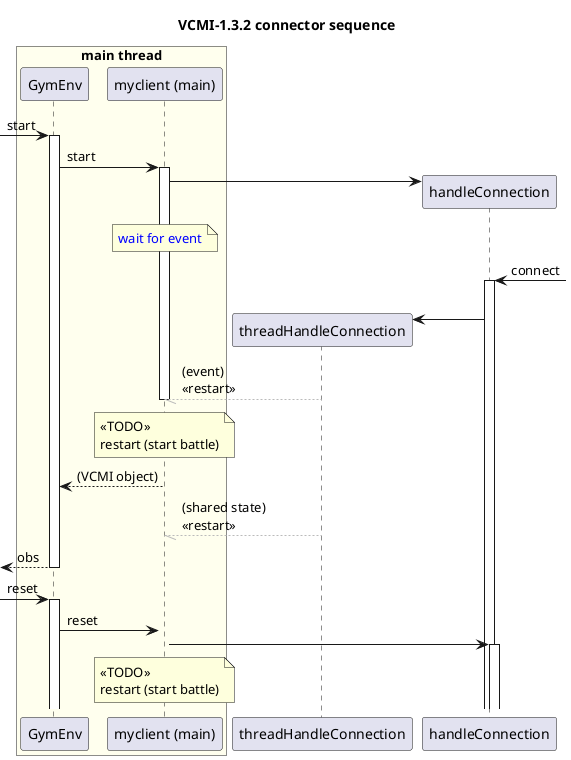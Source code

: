 @startuml "vcmi-1.32-connector-sequence"

title "VCMI-1.3.2 connector sequence"

!function $desc($txt)
!return "<font:Arial><color:Gray><i>// "+$txt+"</i></color></font>"
!endfunction

box "main thread" #ffe
  participant GymEnv as gym
  participant "myclient (main)" as tmain
end box

participant "threadHandleConnection" as tconn
participant "handleConnection" as tconn0


[-> gym ++ : start
gym -> tmain ++ : start
tmain -> tconn0 **
note over tmain: <color:00f>wait for event</color>

tconn0 <-? ++ : connect
|||
tconn0 -> tconn **
tconn --[#bbb]// tmain : (event)\n<<restart>>
note over tmain: <<TODO>>\nrestart (start battle)
deactivate tmain

autoactivate on

tmain --> gym: (VCMI object)
tconn --[#bbb]// tmain : (shared state)\n<<restart>>
<-- gym : obs

[-> gym ++ : reset
gym -> tmain ++ : reset
tmain -> tconn0
note over tmain: <<TODO>>\nrestart (start battle)

@enduml
